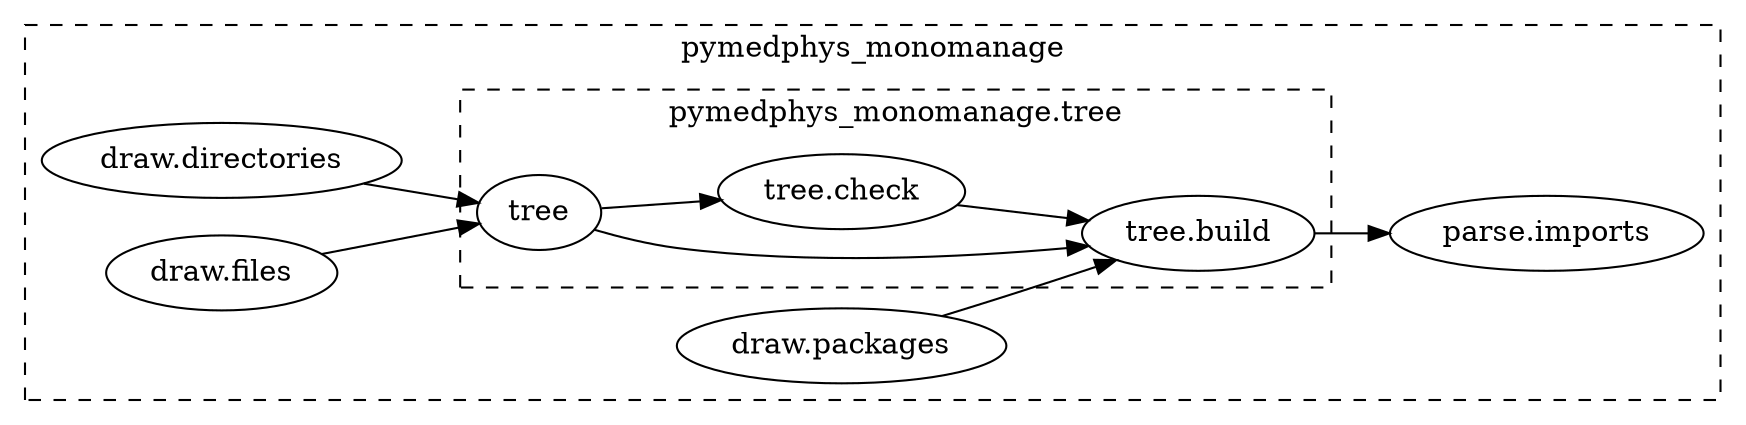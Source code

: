 strict digraph  {
    rankdir = LR;

    subgraph cluster_0 {
        "pymedphys_monomanage.draw.directories";
"pymedphys_monomanage.draw.files";
"pymedphys_monomanage.draw.packages";
"pymedphys_monomanage.parse.imports";
        label = "pymedphys_monomanage";
        style = dashed;

        subgraph cluster_1 {
            { rank = same; "pymedphys_monomanage.tree.build"; }
            { rank = same; "pymedphys_monomanage.tree.check"; }
            { rank = same; "pymedphys_monomanage.tree"; }

            label = "pymedphys_monomanage.tree"
        }
    }

    "pymedphys_monomanage.draw.directories" [label="draw.directories"];
    "pymedphys_monomanage.draw.files" [label="draw.files"];
    "pymedphys_monomanage.draw.packages" [label="draw.packages"];
    "pymedphys_monomanage.parse.imports" [label="parse.imports"];
    "pymedphys_monomanage.tree" [label="tree"];
    "pymedphys_monomanage.tree.build" [label="tree.build"];
    "pymedphys_monomanage.tree.check" [label="tree.check"];

    "pymedphys_monomanage.tree" -> "pymedphys_monomanage.tree.build";
    "pymedphys_monomanage.tree" -> "pymedphys_monomanage.tree.check";
    "pymedphys_monomanage.draw.directories" -> "pymedphys_monomanage.tree";
    "pymedphys_monomanage.draw.files" -> "pymedphys_monomanage.tree";
    "pymedphys_monomanage.tree.build" -> "pymedphys_monomanage.parse.imports";
    "pymedphys_monomanage.draw.packages" -> "pymedphys_monomanage.tree.build";
    "pymedphys_monomanage.tree" -> "pymedphys_monomanage.tree.build";
    "pymedphys_monomanage.tree.check" -> "pymedphys_monomanage.tree.build";
    "pymedphys_monomanage.tree.check" -> "pymedphys_monomanage.tree.build";
    "pymedphys_monomanage.tree" -> "pymedphys_monomanage.tree.check";
}
